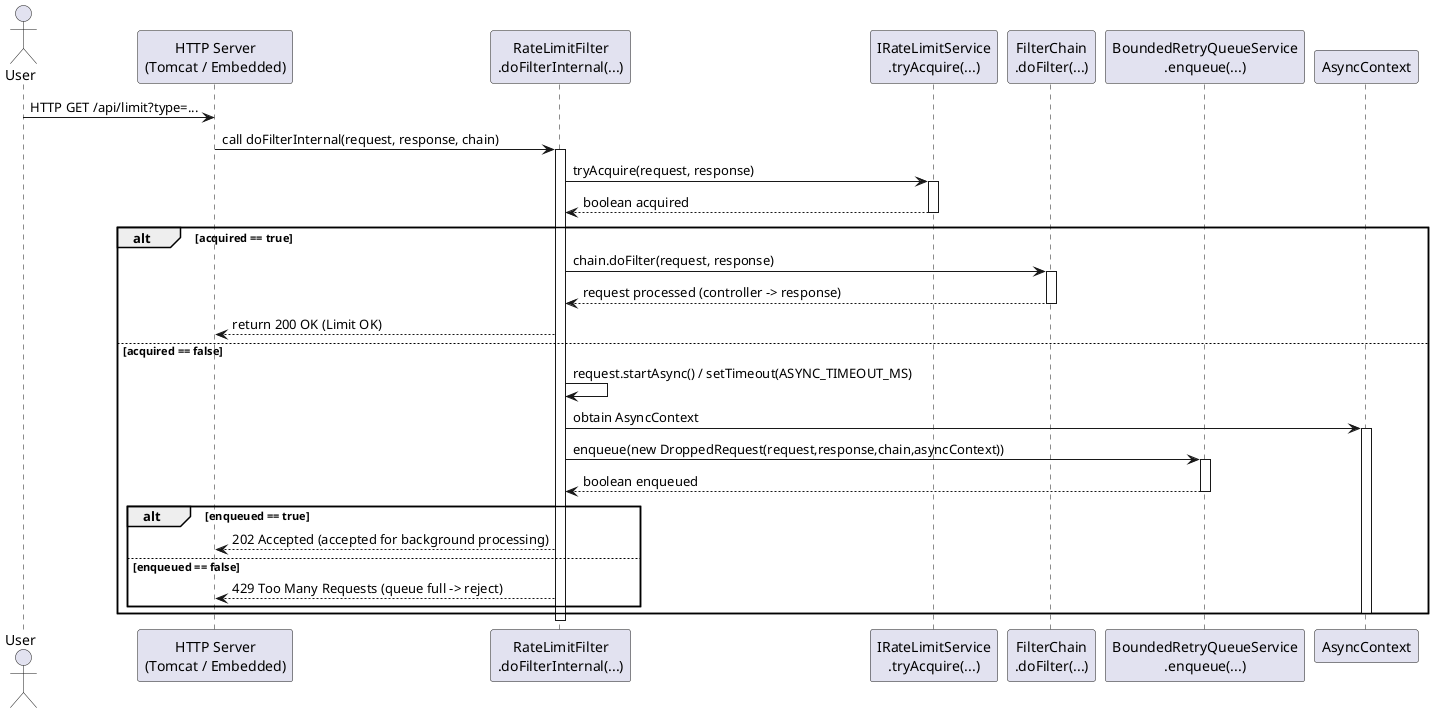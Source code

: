 @startuml
actor User
participant "HTTP Server\n(Tomcat / Embedded)" as Server
participant "RateLimitFilter\n.doFilterInternal(...)" as Filter
participant "IRateLimitService\n.tryAcquire(...)" as RateLimitService
participant "FilterChain\n.doFilter(...)" as Chain
participant "BoundedRetryQueueService\n.enqueue(...)" as RetryQueue
participant "AsyncContext" as Async

User -> Server: HTTP GET /api/limit?type=...
Server -> Filter: call doFilterInternal(request, response, chain)
activate Filter

Filter -> RateLimitService: tryAcquire(request, response)
activate RateLimitService
RateLimitService --> Filter: boolean acquired
deactivate RateLimitService

alt acquired == true
    Filter -> Chain: chain.doFilter(request, response)
    activate Chain
    Chain --> Filter: request processed (controller -> response)
    deactivate Chain
    Filter --> Server: return 200 OK (Limit OK)
else acquired == false
    Filter -> Filter: request.startAsync() / setTimeout(ASYNC_TIMEOUT_MS)
    Filter -> Async: obtain AsyncContext
    activate Async

    Filter -> RetryQueue: enqueue(new DroppedRequest(request,response,chain,asyncContext))
    activate RetryQueue
    RetryQueue --> Filter: boolean enqueued
    deactivate RetryQueue

    alt enqueued == true
        Filter --> Server: 202 Accepted (accepted for background processing)
    else enqueued == false
        Filter --> Server: 429 Too Many Requests (queue full -> reject)
    end
    deactivate Async
end

deactivate Filter
@enduml
